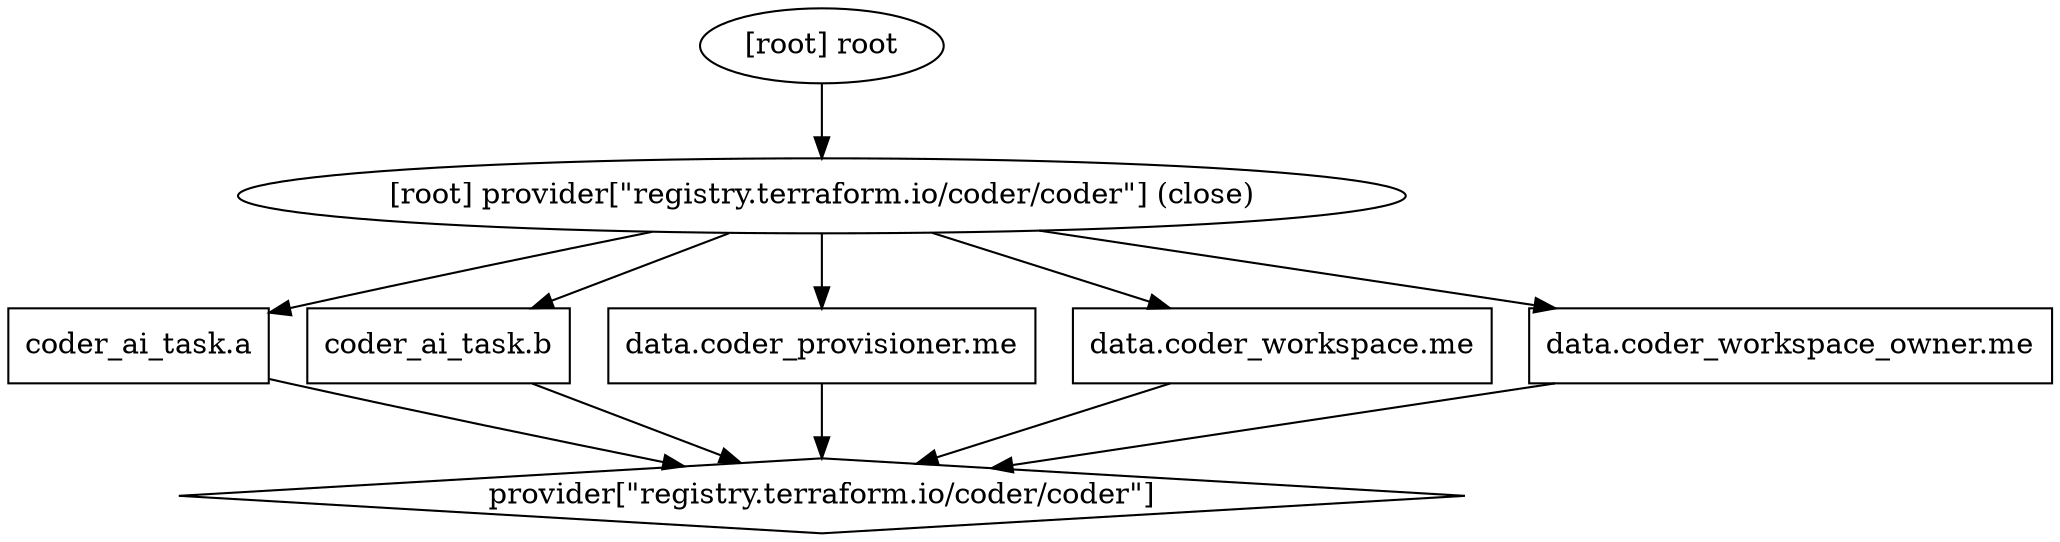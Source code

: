 digraph {
	compound = "true"
	newrank = "true"
	subgraph "root" {
		"[root] coder_ai_task.a (expand)" [label = "coder_ai_task.a", shape = "box"]
		"[root] coder_ai_task.b (expand)" [label = "coder_ai_task.b", shape = "box"]
		"[root] data.coder_provisioner.me (expand)" [label = "data.coder_provisioner.me", shape = "box"]
		"[root] data.coder_workspace.me (expand)" [label = "data.coder_workspace.me", shape = "box"]
		"[root] data.coder_workspace_owner.me (expand)" [label = "data.coder_workspace_owner.me", shape = "box"]
		"[root] provider[\"registry.terraform.io/coder/coder\"]" [label = "provider[\"registry.terraform.io/coder/coder\"]", shape = "diamond"]
		"[root] coder_ai_task.a (expand)" -> "[root] provider[\"registry.terraform.io/coder/coder\"]"
		"[root] coder_ai_task.b (expand)" -> "[root] provider[\"registry.terraform.io/coder/coder\"]"
		"[root] data.coder_provisioner.me (expand)" -> "[root] provider[\"registry.terraform.io/coder/coder\"]"
		"[root] data.coder_workspace.me (expand)" -> "[root] provider[\"registry.terraform.io/coder/coder\"]"
		"[root] data.coder_workspace_owner.me (expand)" -> "[root] provider[\"registry.terraform.io/coder/coder\"]"
		"[root] provider[\"registry.terraform.io/coder/coder\"] (close)" -> "[root] coder_ai_task.a (expand)"
		"[root] provider[\"registry.terraform.io/coder/coder\"] (close)" -> "[root] coder_ai_task.b (expand)"
		"[root] provider[\"registry.terraform.io/coder/coder\"] (close)" -> "[root] data.coder_provisioner.me (expand)"
		"[root] provider[\"registry.terraform.io/coder/coder\"] (close)" -> "[root] data.coder_workspace.me (expand)"
		"[root] provider[\"registry.terraform.io/coder/coder\"] (close)" -> "[root] data.coder_workspace_owner.me (expand)"
		"[root] root" -> "[root] provider[\"registry.terraform.io/coder/coder\"] (close)"
	}
}
